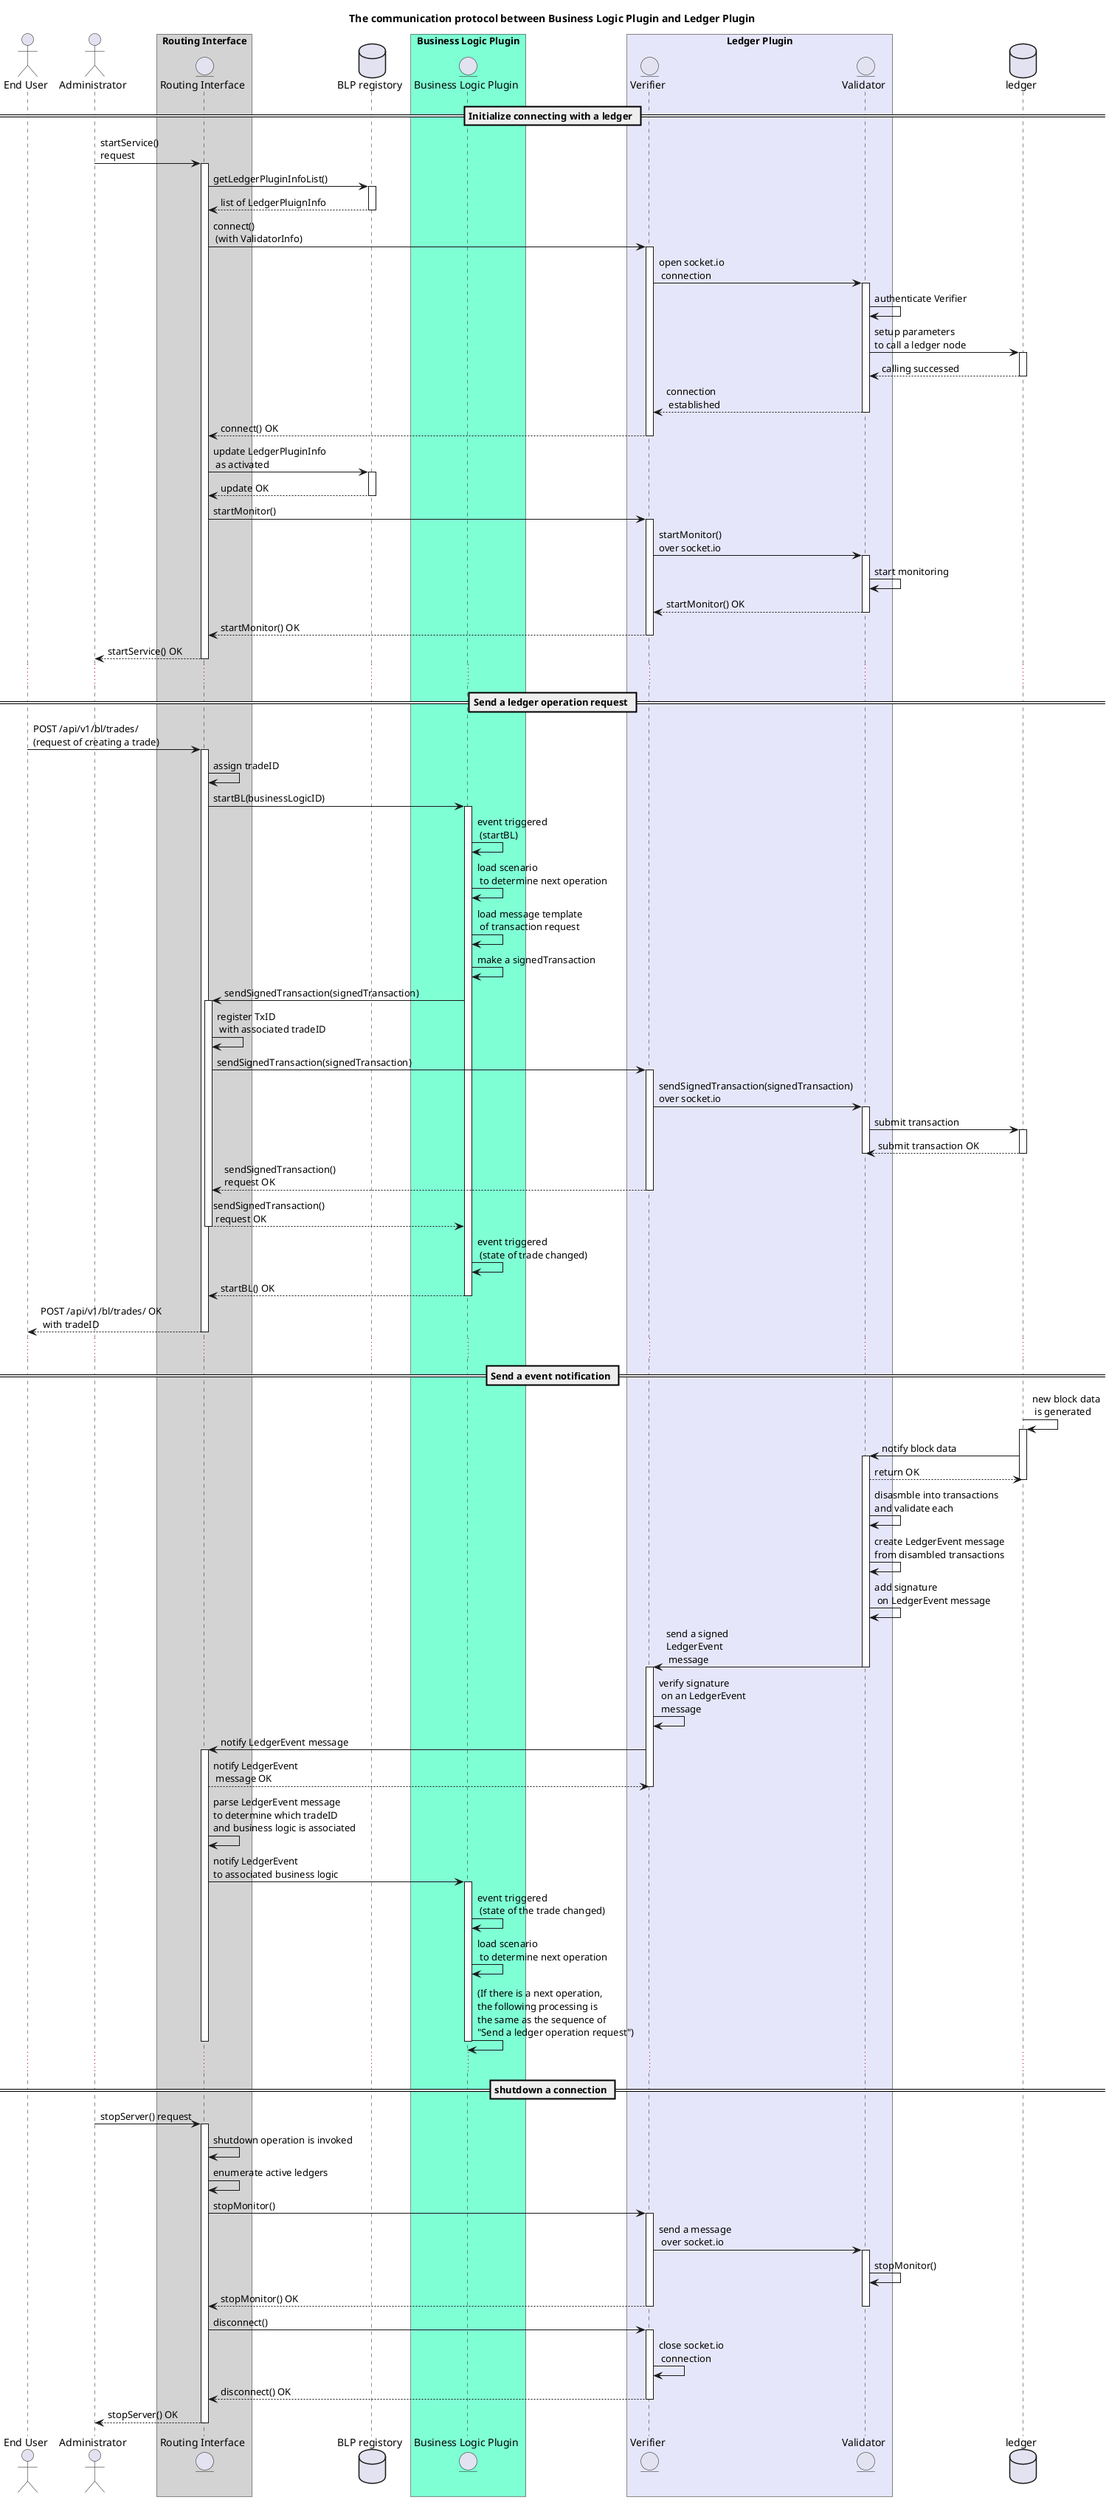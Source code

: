 @startuml
title The communication protocol between Business Logic Plugin and Ledger Plugin

actor "End User" as euser
actor "Administrator" as admin

box "Routing Interface" #LightGray
entity "Routing Interface" as rif
end box

database "BLP registory" as blp_registry

box "Business Logic Plugin" #Aquamarine
entity "Business Logic Plugin" as blp
end box
box "Ledger Plugin" #Lavender
entity "Verifier" as verifier
entity "Validator" as validator
end box
database "ledger" as ledger

== Initialize connecting with a ledger ==
admin -> rif: startService()\nrequest
activate rif
rif -> blp_registry: getLedgerPluginInfoList()
activate blp_registry
blp_registry --> rif: list of LedgerPluignInfo
deactivate 
rif -> verifier: connect()\n (with ValidatorInfo)
activate verifier
verifier -> validator: open socket.io\n connection
activate validator
validator -> validator: authenticate Verifier
validator -> ledger: setup parameters \nto call a ledger node
activate ledger
ledger --> validator: calling successed
deactivate ledger
validator --> verifier: connection\n established
deactivate validator
verifier --> rif: connect() OK
deactivate verifier
rif -> blp_registry: update LedgerPluginInfo\n as activated
activate blp_registry
blp_registry --> rif: update OK
deactivate blp_registry
rif -> verifier: startMonitor()
activate verifier
verifier -> validator: startMonitor()\nover socket.io
activate validator
validator -> validator: start monitoring
validator --> verifier: startMonitor() OK
deactivate validator
verifier --> rif: startMonitor() OK
deactivate verifier
rif --> admin: startService() OK
deactivate rif
...

== Send a ledger operation request ==

euser -> rif: POST /api/v1/bl/trades/\n(request of creating a trade)
activate rif
rif -> rif: assign tradeID
rif -> blp: startBL(businessLogicID)
activate blp
blp -> blp: event triggered\n (startBL)
blp -> blp: load scenario\n to determine next operation
blp -> blp: load message template\n of transaction request
blp -> blp: make a signedTransaction
blp -> rif: sendSignedTransaction(signedTransaction)
activate rif
rif -> rif: register TxID\n with associated tradeID
rif -> verifier: sendSignedTransaction(signedTransaction)
activate verifier
verifier -> validator: sendSignedTransaction(signedTransaction)\nover socket.io
activate validator
validator -> ledger: submit transaction
activate ledger
ledger --> validator: submit transaction OK
deactivate ledger
deactivate validator
verifier --> rif: sendSignedTransaction()\nrequest OK
deactivate verifier
rif --> blp: sendSignedTransaction()\n request OK
deactivate rif
blp -> blp: event triggered\n (state of trade changed)
blp --> rif: startBL() OK
deactivate blp
rif --> euser: POST /api/v1/bl/trades/ OK\n with tradeID
deactivate rif
deactivate validator
...

== Send a event notification ==

ledger -> ledger: new block data\n is generated
activate ledger
ledger -> validator: notify block data
activate validator
validator --> ledger: return OK
deactivate ledger
validator -> validator: disasmble into transactions \nand validate each
validator -> validator: create LedgerEvent message \nfrom disambled transactions
validator -> validator: add signature\n on LedgerEvent message
validator -> verifier: send a signed \nLedgerEvent\n message
deactivate validator
activate verifier
verifier -> verifier: verify signature\n on an LedgerEvent\n message
verifier -> rif: notify LedgerEvent message
activate rif
rif --> verifier: notify LedgerEvent\n message OK
deactivate verifier
rif -> rif: parse LedgerEvent message \nto determine which tradeID \nand business logic is associated
rif -> blp: notify LedgerEvent \nto associated business logic 
activate blp
blp -> blp: event triggered\n (state of the trade changed)

blp -> blp: load scenario\n to determine next operation
/'
blp -> blp: load message template\n of transaction request
blp -> blp: prepare a signed\n transaction request
blp -> rif: send signeda transaction request
activate rif
rif -> rif: register TxID\n with associated tradeID
rif -> verifier: forward signed\n transaction request
activate verifier
verifier -> validator: send signed\n transaction\n over socket.io
activate validator

validator -> ledger: submit transaction
activate ledger
ledger --> validator: submit transaction OK
deactivate ledger
deactivate validator

verifier --> rif: forward signed\n transaction request OK
deactivate verifier
rif --> blp: send signed\n transaction request OK
deactivate rif
blp -> blp: event triggered (state of trade changed)
blp --> rif: notify LedgerEvent OK
deactivate blp

deactivate verifier
rif -> rif: update 'last observed block#'
deactivate rif
'/
blp -> blp: (If there is a next operation,\nthe following processing is\nthe same as the sequence of\n"Send a ledger operation request")
deactivate blp
deactivate rif
...

== shutdown a connection ==
admin -> rif: stopServer() request
activate rif
rif -> rif: shutdown operation is invoked
rif -> rif: enumerate active ledgers
rif -> verifier: stopMonitor()
activate verifier
verifier -> validator: send a message\n over socket.io
activate validator
validator -> validator: stopMonitor()
verifier --> rif: stopMonitor() OK
deactivate validator
deactivate verifier
rif -> verifier: disconnect()
activate verifier
verifier -> verifier: close socket.io\n connection
verifier --> rif: disconnect() OK
deactivate verifier
rif --> admin: stopServer() OK
deactivate rif

@enduml